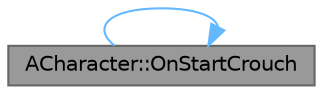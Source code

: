 digraph "ACharacter::OnStartCrouch"
{
 // INTERACTIVE_SVG=YES
 // LATEX_PDF_SIZE
  bgcolor="transparent";
  edge [fontname=Helvetica,fontsize=10,labelfontname=Helvetica,labelfontsize=10];
  node [fontname=Helvetica,fontsize=10,shape=box,height=0.2,width=0.4];
  rankdir="LR";
  Node1 [id="Node000001",label="ACharacter::OnStartCrouch",height=0.2,width=0.4,color="gray40", fillcolor="grey60", style="filled", fontcolor="black",tooltip="Called when Character crouches."];
  Node1 -> Node1 [id="edge1_Node000001_Node000001",color="steelblue1",style="solid",tooltip=" "];
}
